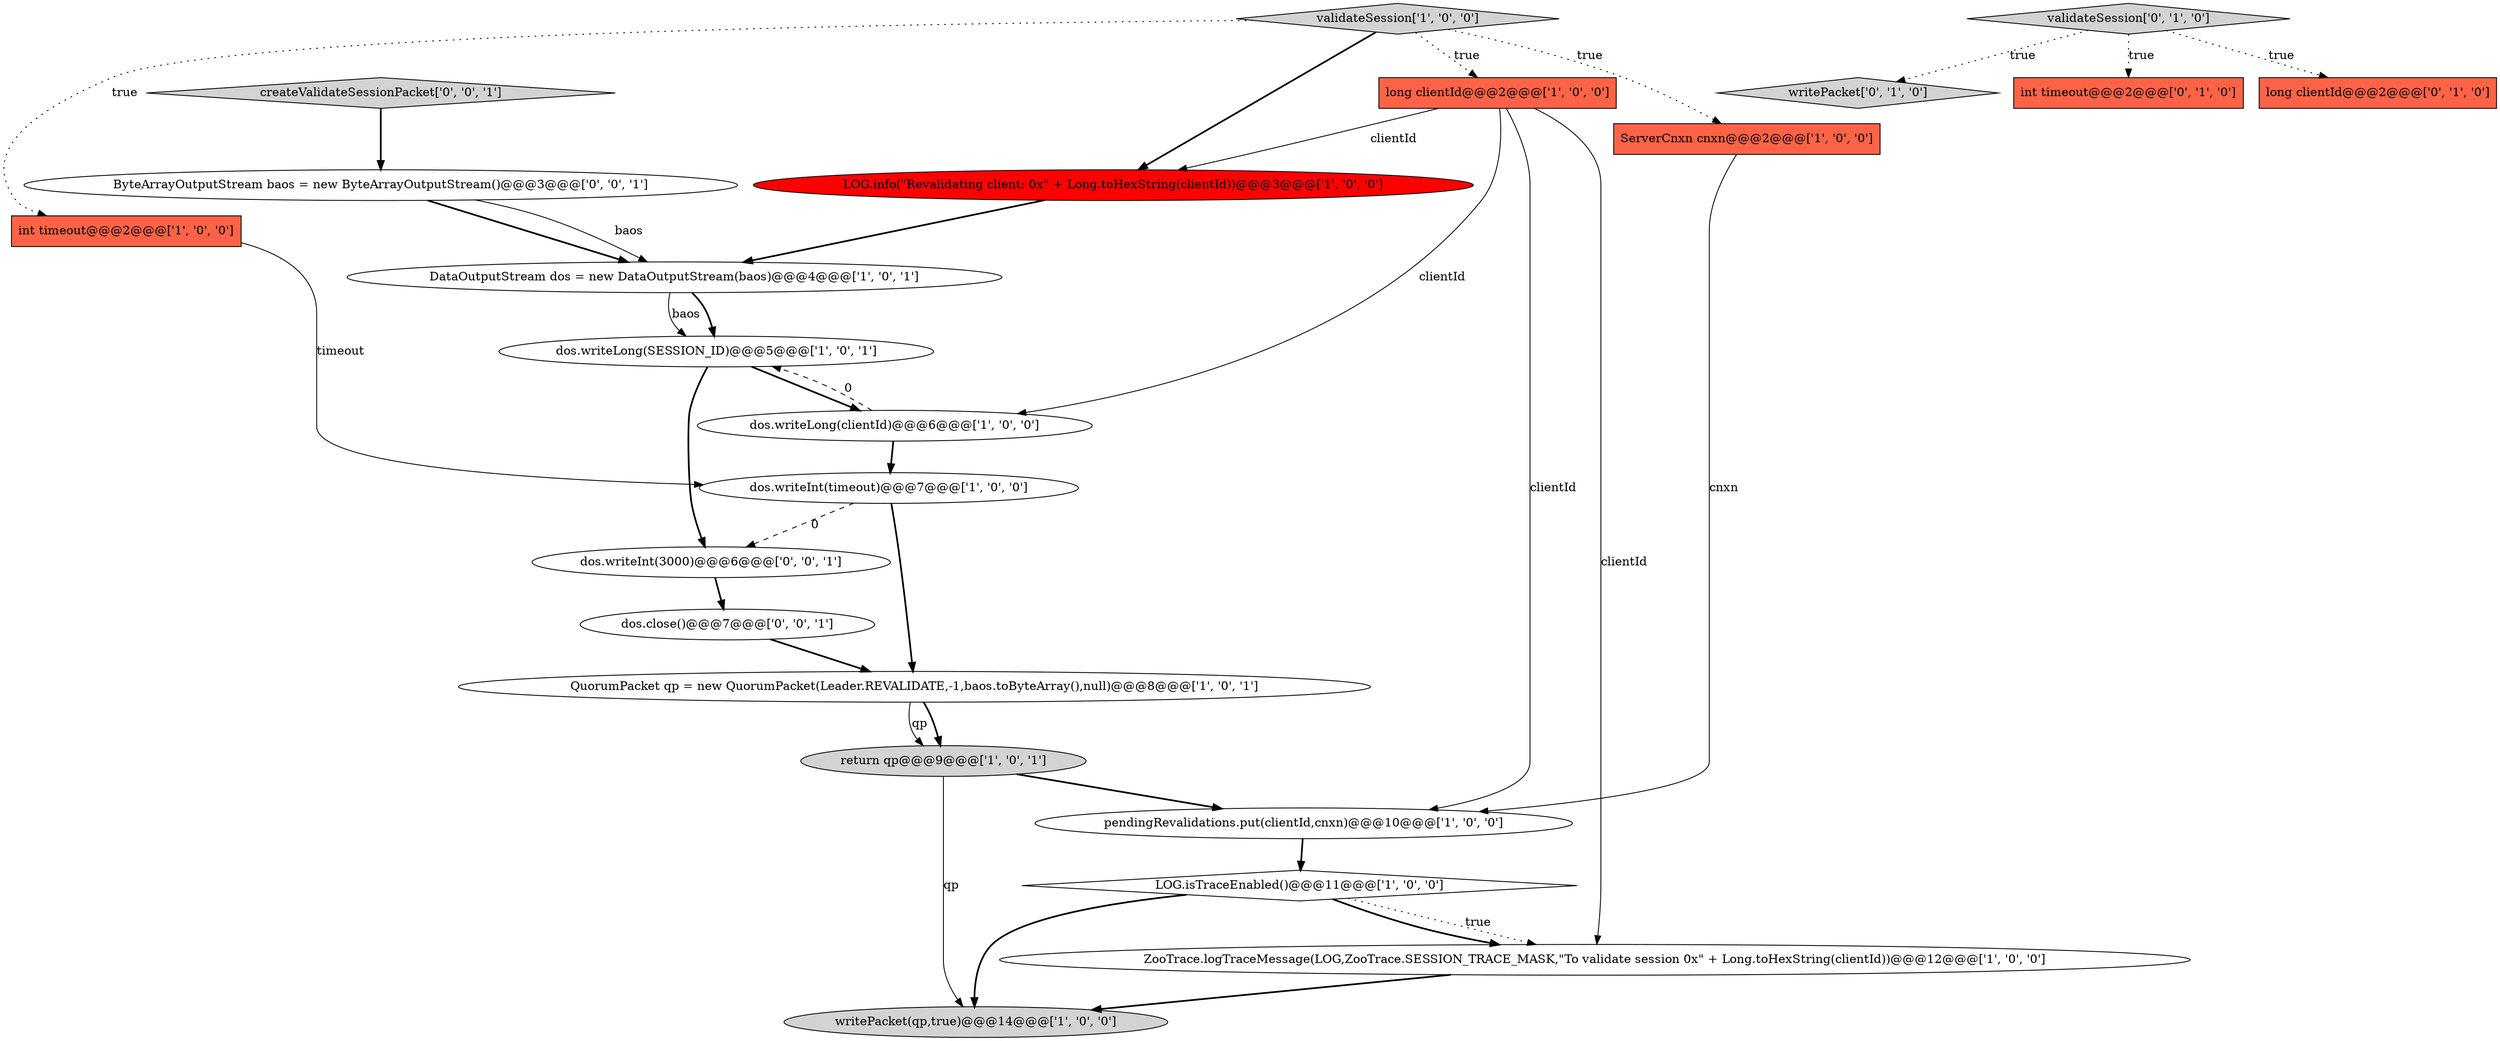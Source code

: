 digraph {
9 [style = filled, label = "LOG.isTraceEnabled()@@@11@@@['1', '0', '0']", fillcolor = white, shape = diamond image = "AAA0AAABBB1BBB"];
1 [style = filled, label = "QuorumPacket qp = new QuorumPacket(Leader.REVALIDATE,-1,baos.toByteArray(),null)@@@8@@@['1', '0', '1']", fillcolor = white, shape = ellipse image = "AAA0AAABBB1BBB"];
2 [style = filled, label = "validateSession['1', '0', '0']", fillcolor = lightgray, shape = diamond image = "AAA0AAABBB1BBB"];
22 [style = filled, label = "createValidateSessionPacket['0', '0', '1']", fillcolor = lightgray, shape = diamond image = "AAA0AAABBB3BBB"];
12 [style = filled, label = "DataOutputStream dos = new DataOutputStream(baos)@@@4@@@['1', '0', '1']", fillcolor = white, shape = ellipse image = "AAA0AAABBB1BBB"];
20 [style = filled, label = "ByteArrayOutputStream baos = new ByteArrayOutputStream()@@@3@@@['0', '0', '1']", fillcolor = white, shape = ellipse image = "AAA0AAABBB3BBB"];
18 [style = filled, label = "writePacket['0', '1', '0']", fillcolor = lightgray, shape = diamond image = "AAA0AAABBB2BBB"];
19 [style = filled, label = "dos.writeInt(3000)@@@6@@@['0', '0', '1']", fillcolor = white, shape = ellipse image = "AAA0AAABBB3BBB"];
21 [style = filled, label = "dos.close()@@@7@@@['0', '0', '1']", fillcolor = white, shape = ellipse image = "AAA0AAABBB3BBB"];
17 [style = filled, label = "validateSession['0', '1', '0']", fillcolor = lightgray, shape = diamond image = "AAA0AAABBB2BBB"];
10 [style = filled, label = "ServerCnxn cnxn@@@2@@@['1', '0', '0']", fillcolor = tomato, shape = box image = "AAA0AAABBB1BBB"];
16 [style = filled, label = "int timeout@@@2@@@['0', '1', '0']", fillcolor = tomato, shape = box image = "AAA0AAABBB2BBB"];
5 [style = filled, label = "dos.writeLong(clientId)@@@6@@@['1', '0', '0']", fillcolor = white, shape = ellipse image = "AAA0AAABBB1BBB"];
14 [style = filled, label = "dos.writeInt(timeout)@@@7@@@['1', '0', '0']", fillcolor = white, shape = ellipse image = "AAA0AAABBB1BBB"];
7 [style = filled, label = "dos.writeLong(SESSION_ID)@@@5@@@['1', '0', '1']", fillcolor = white, shape = ellipse image = "AAA0AAABBB1BBB"];
15 [style = filled, label = "long clientId@@@2@@@['0', '1', '0']", fillcolor = tomato, shape = box image = "AAA0AAABBB2BBB"];
13 [style = filled, label = "LOG.info(\"Revalidating client: 0x\" + Long.toHexString(clientId))@@@3@@@['1', '0', '0']", fillcolor = red, shape = ellipse image = "AAA1AAABBB1BBB"];
8 [style = filled, label = "return qp@@@9@@@['1', '0', '1']", fillcolor = lightgray, shape = ellipse image = "AAA0AAABBB1BBB"];
11 [style = filled, label = "int timeout@@@2@@@['1', '0', '0']", fillcolor = tomato, shape = box image = "AAA0AAABBB1BBB"];
0 [style = filled, label = "long clientId@@@2@@@['1', '0', '0']", fillcolor = tomato, shape = box image = "AAA0AAABBB1BBB"];
3 [style = filled, label = "ZooTrace.logTraceMessage(LOG,ZooTrace.SESSION_TRACE_MASK,\"To validate session 0x\" + Long.toHexString(clientId))@@@12@@@['1', '0', '0']", fillcolor = white, shape = ellipse image = "AAA0AAABBB1BBB"];
6 [style = filled, label = "pendingRevalidations.put(clientId,cnxn)@@@10@@@['1', '0', '0']", fillcolor = white, shape = ellipse image = "AAA0AAABBB1BBB"];
4 [style = filled, label = "writePacket(qp,true)@@@14@@@['1', '0', '0']", fillcolor = lightgray, shape = ellipse image = "AAA0AAABBB1BBB"];
0->6 [style = solid, label="clientId"];
11->14 [style = solid, label="timeout"];
2->0 [style = dotted, label="true"];
1->8 [style = bold, label=""];
8->4 [style = solid, label="qp"];
17->18 [style = dotted, label="true"];
9->4 [style = bold, label=""];
0->3 [style = solid, label="clientId"];
8->6 [style = bold, label=""];
5->14 [style = bold, label=""];
3->4 [style = bold, label=""];
12->7 [style = bold, label=""];
14->1 [style = bold, label=""];
2->13 [style = bold, label=""];
2->11 [style = dotted, label="true"];
17->16 [style = dotted, label="true"];
0->13 [style = solid, label="clientId"];
1->8 [style = solid, label="qp"];
7->5 [style = bold, label=""];
13->12 [style = bold, label=""];
17->15 [style = dotted, label="true"];
22->20 [style = bold, label=""];
12->7 [style = solid, label="baos"];
0->5 [style = solid, label="clientId"];
21->1 [style = bold, label=""];
20->12 [style = bold, label=""];
10->6 [style = solid, label="cnxn"];
20->12 [style = solid, label="baos"];
9->3 [style = bold, label=""];
14->19 [style = dashed, label="0"];
6->9 [style = bold, label=""];
5->7 [style = dashed, label="0"];
7->19 [style = bold, label=""];
9->3 [style = dotted, label="true"];
2->10 [style = dotted, label="true"];
19->21 [style = bold, label=""];
}
